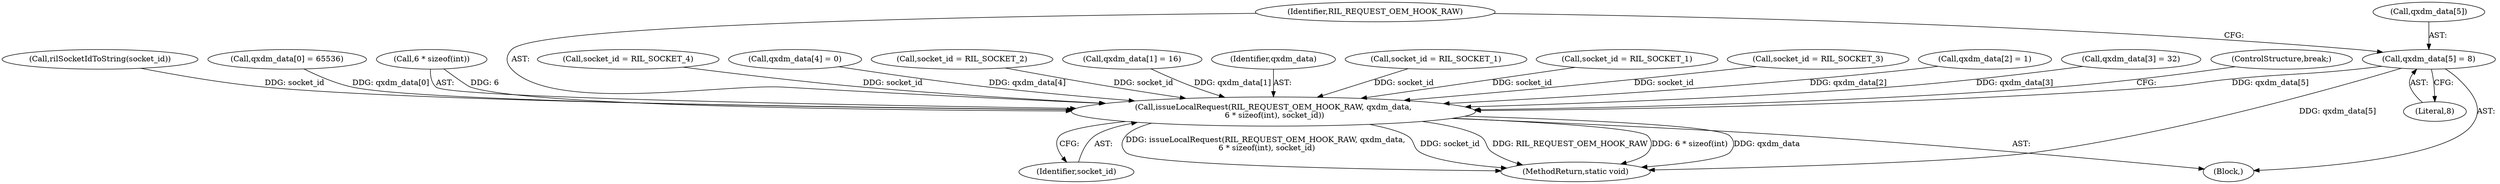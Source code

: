 digraph "0_Android_cd5f15f588a5d27e99ba12f057245bfe507f8c42@array" {
"1000477" [label="(Call,qxdm_data[5] = 8)"];
"1000482" [label="(Call,issueLocalRequest(RIL_REQUEST_OEM_HOOK_RAW, qxdm_data,\n 6 * sizeof(int), socket_id))"];
"1000146" [label="(Call,rilSocketIdToString(socket_id))"];
"1000373" [label="(Block,)"];
"1000482" [label="(Call,issueLocalRequest(RIL_REQUEST_OEM_HOOK_RAW, qxdm_data,\n 6 * sizeof(int), socket_id))"];
"1000452" [label="(Call,qxdm_data[0] = 65536)"];
"1000485" [label="(Call,6 * sizeof(int))"];
"1000457" [label="(Call,qxdm_data[1] = 16)"];
"1000481" [label="(Literal,8)"];
"1000484" [label="(Identifier,qxdm_data)"];
"1000489" [label="(Identifier,socket_id)"];
"1000344" [label="(Call,socket_id = RIL_SOCKET_1)"];
"1000364" [label="(Call,socket_id = RIL_SOCKET_1)"];
"1000354" [label="(Call,socket_id = RIL_SOCKET_3)"];
"1000462" [label="(Call,qxdm_data[2] = 1)"];
"1000633" [label="(MethodReturn,static void)"];
"1000477" [label="(Call,qxdm_data[5] = 8)"];
"1000467" [label="(Call,qxdm_data[3] = 32)"];
"1000490" [label="(ControlStructure,break;)"];
"1000483" [label="(Identifier,RIL_REQUEST_OEM_HOOK_RAW)"];
"1000359" [label="(Call,socket_id = RIL_SOCKET_4)"];
"1000472" [label="(Call,qxdm_data[4] = 0)"];
"1000478" [label="(Call,qxdm_data[5])"];
"1000349" [label="(Call,socket_id = RIL_SOCKET_2)"];
"1000477" -> "1000373"  [label="AST: "];
"1000477" -> "1000481"  [label="CFG: "];
"1000478" -> "1000477"  [label="AST: "];
"1000481" -> "1000477"  [label="AST: "];
"1000483" -> "1000477"  [label="CFG: "];
"1000477" -> "1000633"  [label="DDG: qxdm_data[5]"];
"1000477" -> "1000482"  [label="DDG: qxdm_data[5]"];
"1000482" -> "1000373"  [label="AST: "];
"1000482" -> "1000489"  [label="CFG: "];
"1000483" -> "1000482"  [label="AST: "];
"1000484" -> "1000482"  [label="AST: "];
"1000485" -> "1000482"  [label="AST: "];
"1000489" -> "1000482"  [label="AST: "];
"1000490" -> "1000482"  [label="CFG: "];
"1000482" -> "1000633"  [label="DDG: socket_id"];
"1000482" -> "1000633"  [label="DDG: RIL_REQUEST_OEM_HOOK_RAW"];
"1000482" -> "1000633"  [label="DDG: 6 * sizeof(int)"];
"1000482" -> "1000633"  [label="DDG: qxdm_data"];
"1000482" -> "1000633"  [label="DDG: issueLocalRequest(RIL_REQUEST_OEM_HOOK_RAW, qxdm_data,\n 6 * sizeof(int), socket_id)"];
"1000467" -> "1000482"  [label="DDG: qxdm_data[3]"];
"1000462" -> "1000482"  [label="DDG: qxdm_data[2]"];
"1000452" -> "1000482"  [label="DDG: qxdm_data[0]"];
"1000472" -> "1000482"  [label="DDG: qxdm_data[4]"];
"1000457" -> "1000482"  [label="DDG: qxdm_data[1]"];
"1000485" -> "1000482"  [label="DDG: 6"];
"1000364" -> "1000482"  [label="DDG: socket_id"];
"1000349" -> "1000482"  [label="DDG: socket_id"];
"1000359" -> "1000482"  [label="DDG: socket_id"];
"1000344" -> "1000482"  [label="DDG: socket_id"];
"1000146" -> "1000482"  [label="DDG: socket_id"];
"1000354" -> "1000482"  [label="DDG: socket_id"];
}
